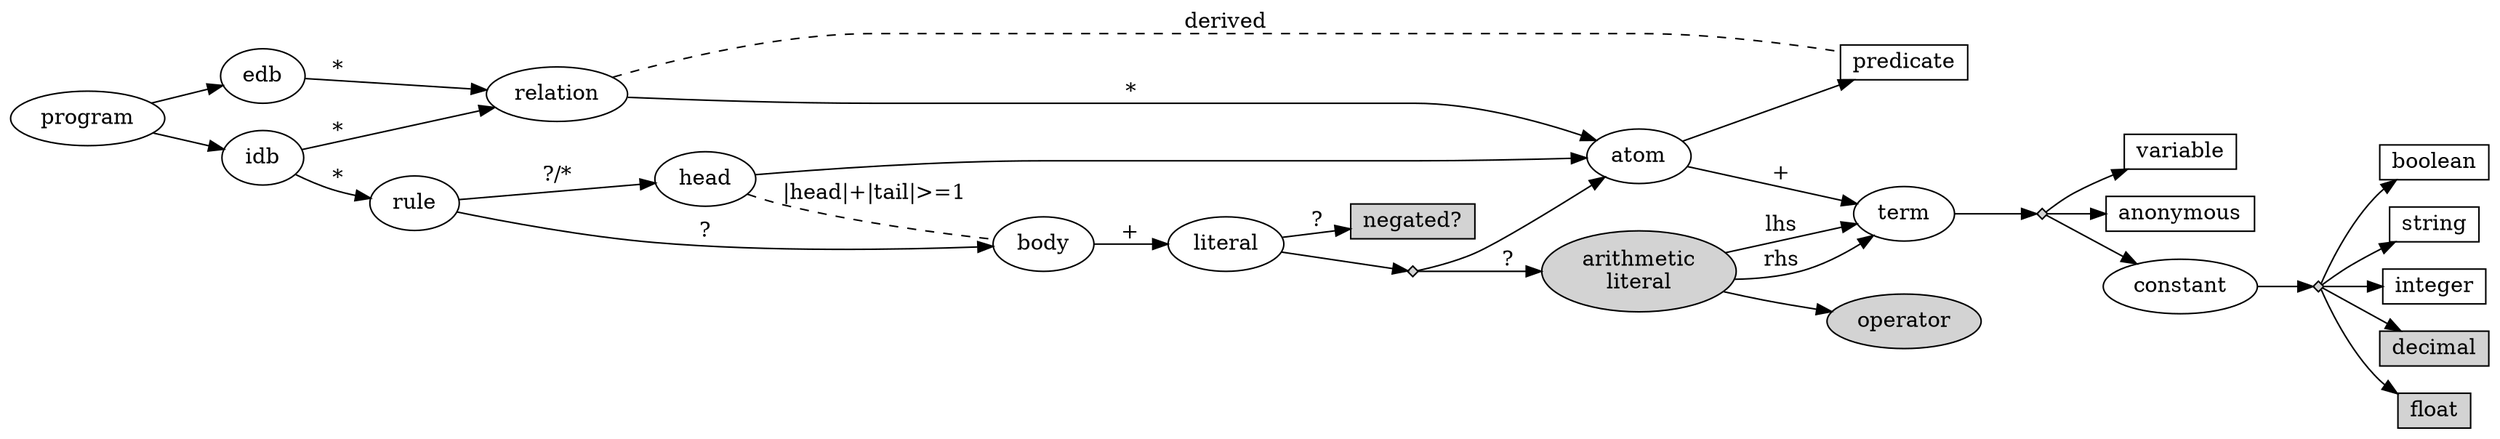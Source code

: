 digraph G {
  rankdir=LR;
  pad=0.1;
  splines=true;

  comparison [label="arithmetic\nliteral"; style=filled];
  operator [style=filled];
  negated [label="negated?"; shape=box; width=0.1; height=0.1; style=filled];
  boolean [shape=box; width=0.1; height=0.1];
  string [shape=box; width=0.1; height=0.1];
  integer [shape=box; width=0.1; height=0.1];
  decimal [shape=box; width=0.1; height=0.1; style=filled];
  float [shape=box; width=0.1; height=0.1; style=filled];
  variable [shape=box; width=0.1; height=0.1];
  anonymous [shape=box; width=0.1; height=0.1];
  predicate [shape=box; width=0.1; height=0.1;];

  program [root=true];

  program -> edb;
  program -> idb;
  edb -> relation [label="*"];
  idb -> relation [label="*"];
  idb -> rule [label="*"];
  rule -> head [label="?/*"];
  head -> atom;
  rule -> body [label="?"];
  body -> literal [label="+"];

  head -> body [label="|head|+|tail|>=1"; arrowhead=none; style=dashed];

  literal -> xor3;
  literal -> negated [label="?"];
  xor3 -> atom;
  xor3 -> comparison [label="?"];

  comparison -> term [label="lhs"];
  comparison -> term [label="rhs"];
  comparison -> operator;

  relation -> predicate [label="derived"; arrowhead=none; style=dashed];
  relation -> atom [label="*"];
  atom -> term [label="+"];
  atom -> predicate;

  term -> xor2;
  xor2 -> constant;
  xor2 -> variable;
  xor2 -> anonymous;

  xor1 [shape=diamond; style=filled; label=""; height=.1; width=.1];
  xor2 [shape=diamond; style=filled; label=""; height=.1; width=.1];
  xor3 [shape=diamond; style=filled; label=""; height=.1; width=.1];

  constant -> xor1;
  xor1 -> integer;
  xor1 -> decimal;
  xor1 -> float;
  xor1 -> string;
  xor1 -> boolean;
}
